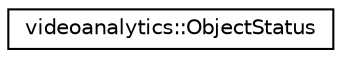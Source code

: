 digraph "Graphical Class Hierarchy"
{
  edge [fontname="Helvetica",fontsize="10",labelfontname="Helvetica",labelfontsize="10"];
  node [fontname="Helvetica",fontsize="10",shape=record];
  rankdir="LR";
  Node0 [label="videoanalytics::ObjectStatus",height=0.2,width=0.4,color="black", fillcolor="white", style="filled",URL="$d2/de1/structvideoanalytics_1_1ObjectStatus.html"];
}
